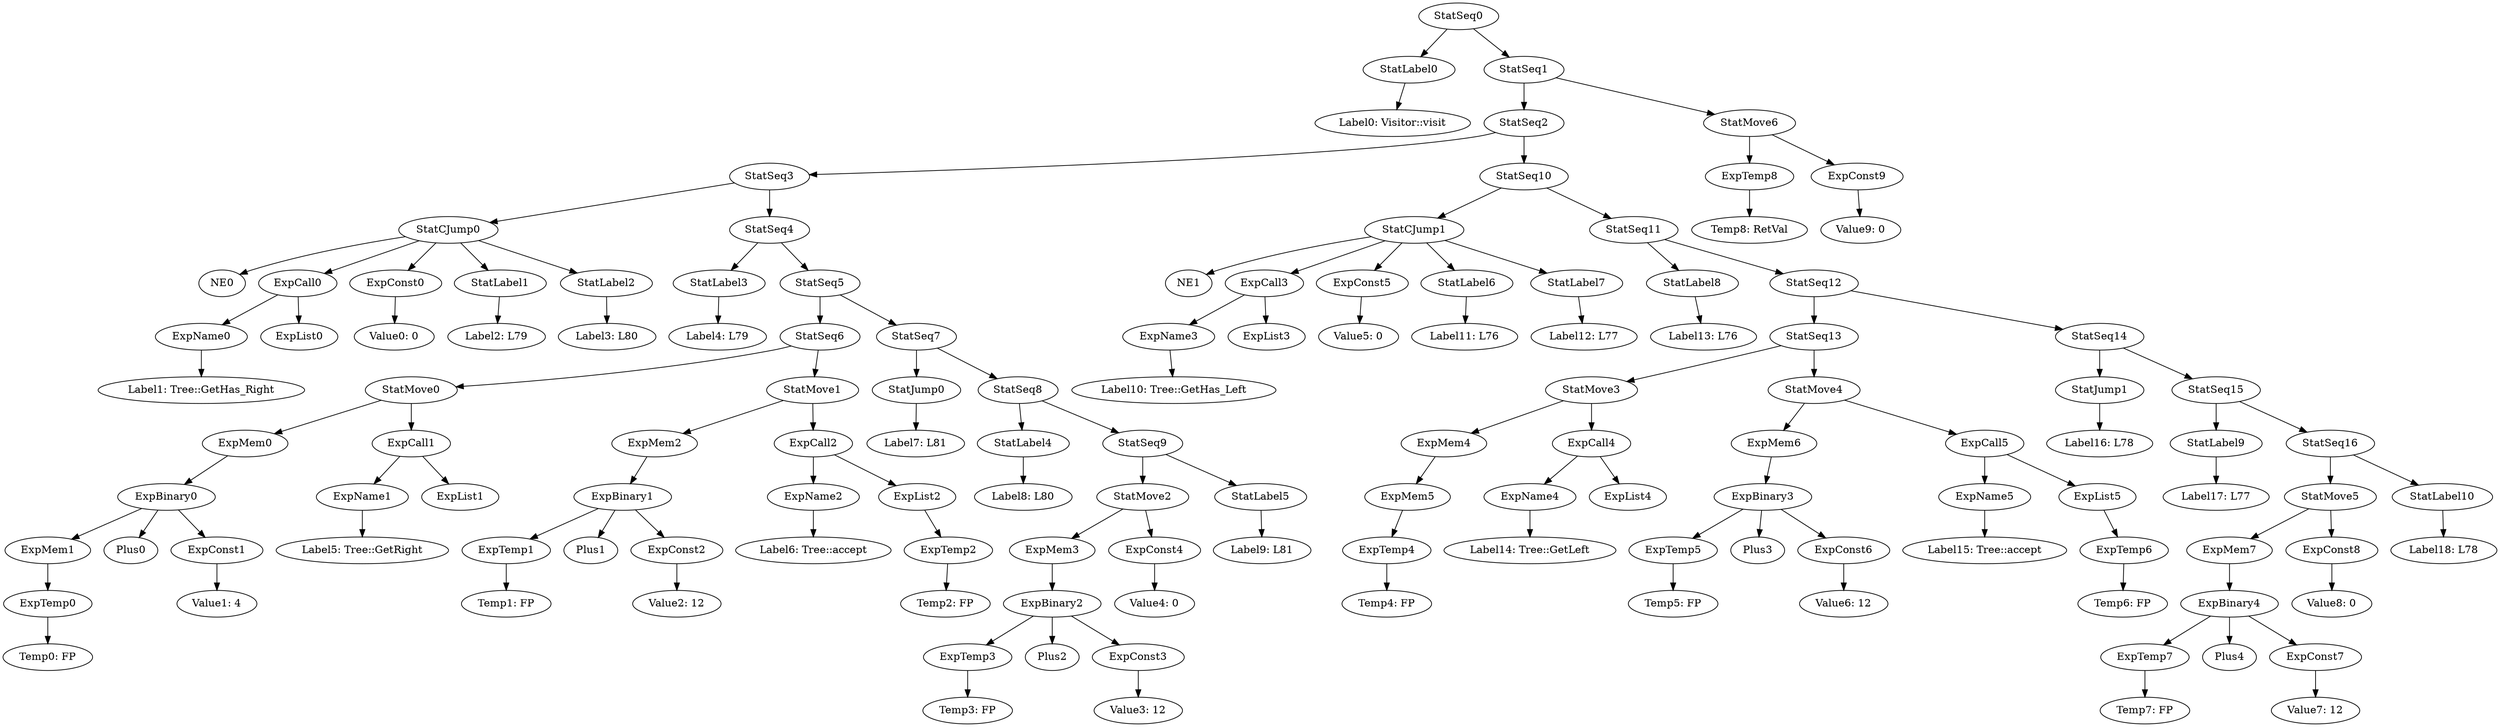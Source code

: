 digraph {
	ordering = out;
	ExpTemp8 -> "Temp8: RetVal";
	StatSeq1 -> StatSeq2;
	StatSeq1 -> StatMove6;
	StatLabel10 -> "Label18: L78";
	StatSeq16 -> StatMove5;
	StatSeq16 -> StatLabel10;
	ExpConst7 -> "Value7: 12";
	StatJump1 -> "Label16: L78";
	StatSeq12 -> StatSeq13;
	StatSeq12 -> StatSeq14;
	ExpList5 -> ExpTemp6;
	StatMove6 -> ExpTemp8;
	StatMove6 -> ExpConst9;
	ExpTemp6 -> "Temp6: FP";
	ExpCall5 -> ExpName5;
	ExpCall5 -> ExpList5;
	StatMove4 -> ExpMem6;
	StatMove4 -> ExpCall5;
	ExpMem6 -> ExpBinary3;
	StatMove3 -> ExpMem4;
	StatMove3 -> ExpCall4;
	ExpName4 -> "Label14: Tree::GetLeft";
	ExpMem4 -> ExpMem5;
	ExpTemp4 -> "Temp4: FP";
	ExpConst9 -> "Value9: 0";
	StatSeq11 -> StatLabel8;
	StatSeq11 -> StatSeq12;
	StatMove5 -> ExpMem7;
	StatMove5 -> ExpConst8;
	ExpConst5 -> "Value5: 0";
	ExpMem0 -> ExpBinary0;
	ExpBinary0 -> ExpMem1;
	ExpBinary0 -> Plus0;
	ExpBinary0 -> ExpConst1;
	ExpTemp7 -> "Temp7: FP";
	ExpTemp0 -> "Temp0: FP";
	ExpName5 -> "Label15: Tree::accept";
	ExpName0 -> "Label1: Tree::GetHas_Right";
	StatCJump0 -> NE0;
	StatCJump0 -> ExpCall0;
	StatCJump0 -> ExpConst0;
	StatCJump0 -> StatLabel1;
	StatCJump0 -> StatLabel2;
	StatSeq13 -> StatMove3;
	StatSeq13 -> StatMove4;
	StatMove1 -> ExpMem2;
	StatMove1 -> ExpCall2;
	StatLabel9 -> "Label17: L77";
	StatLabel4 -> "Label8: L80";
	StatSeq5 -> StatSeq6;
	StatSeq5 -> StatSeq7;
	StatSeq0 -> StatLabel0;
	StatSeq0 -> StatSeq1;
	ExpTemp1 -> "Temp1: FP";
	ExpBinary1 -> ExpTemp1;
	ExpBinary1 -> Plus1;
	ExpBinary1 -> ExpConst2;
	ExpCall3 -> ExpName3;
	ExpCall3 -> ExpList3;
	ExpCall4 -> ExpName4;
	ExpCall4 -> ExpList4;
	StatLabel2 -> "Label3: L80";
	ExpBinary4 -> ExpTemp7;
	ExpBinary4 -> Plus4;
	ExpBinary4 -> ExpConst7;
	StatLabel7 -> "Label12: L77";
	ExpConst0 -> "Value0: 0";
	ExpName2 -> "Label6: Tree::accept";
	StatSeq7 -> StatJump0;
	StatSeq7 -> StatSeq8;
	ExpConst6 -> "Value6: 12";
	ExpMem1 -> ExpTemp0;
	StatLabel1 -> "Label2: L79";
	StatSeq4 -> StatLabel3;
	StatSeq4 -> StatSeq5;
	ExpMem2 -> ExpBinary1;
	ExpCall1 -> ExpName1;
	ExpCall1 -> ExpList1;
	StatJump0 -> "Label7: L81";
	ExpCall0 -> ExpName0;
	ExpCall0 -> ExpList0;
	StatSeq9 -> StatMove2;
	StatSeq9 -> StatLabel5;
	StatSeq14 -> StatJump1;
	StatSeq14 -> StatSeq15;
	StatSeq10 -> StatCJump1;
	StatSeq10 -> StatSeq11;
	ExpName1 -> "Label5: Tree::GetRight";
	ExpConst1 -> "Value1: 4";
	StatLabel8 -> "Label13: L76";
	StatSeq6 -> StatMove0;
	StatSeq6 -> StatMove1;
	StatSeq8 -> StatLabel4;
	StatSeq8 -> StatSeq9;
	ExpTemp3 -> "Temp3: FP";
	StatMove0 -> ExpMem0;
	StatMove0 -> ExpCall1;
	ExpMem7 -> ExpBinary4;
	StatSeq15 -> StatLabel9;
	StatSeq15 -> StatSeq16;
	StatSeq3 -> StatCJump0;
	StatSeq3 -> StatSeq4;
	ExpBinary3 -> ExpTemp5;
	ExpBinary3 -> Plus3;
	ExpBinary3 -> ExpConst6;
	ExpConst2 -> "Value2: 12";
	ExpCall2 -> ExpName2;
	ExpCall2 -> ExpList2;
	ExpTemp2 -> "Temp2: FP";
	ExpList2 -> ExpTemp2;
	ExpMem5 -> ExpTemp4;
	StatLabel0 -> "Label0: Visitor::visit";
	ExpBinary2 -> ExpTemp3;
	ExpBinary2 -> Plus2;
	ExpBinary2 -> ExpConst3;
	ExpTemp5 -> "Temp5: FP";
	StatLabel5 -> "Label9: L81";
	StatLabel6 -> "Label11: L76";
	ExpConst3 -> "Value3: 12";
	ExpMem3 -> ExpBinary2;
	StatMove2 -> ExpMem3;
	StatMove2 -> ExpConst4;
	ExpConst8 -> "Value8: 0";
	StatLabel3 -> "Label4: L79";
	ExpConst4 -> "Value4: 0";
	StatSeq2 -> StatSeq3;
	StatSeq2 -> StatSeq10;
	StatCJump1 -> NE1;
	StatCJump1 -> ExpCall3;
	StatCJump1 -> ExpConst5;
	StatCJump1 -> StatLabel6;
	StatCJump1 -> StatLabel7;
	ExpName3 -> "Label10: Tree::GetHas_Left";
}

